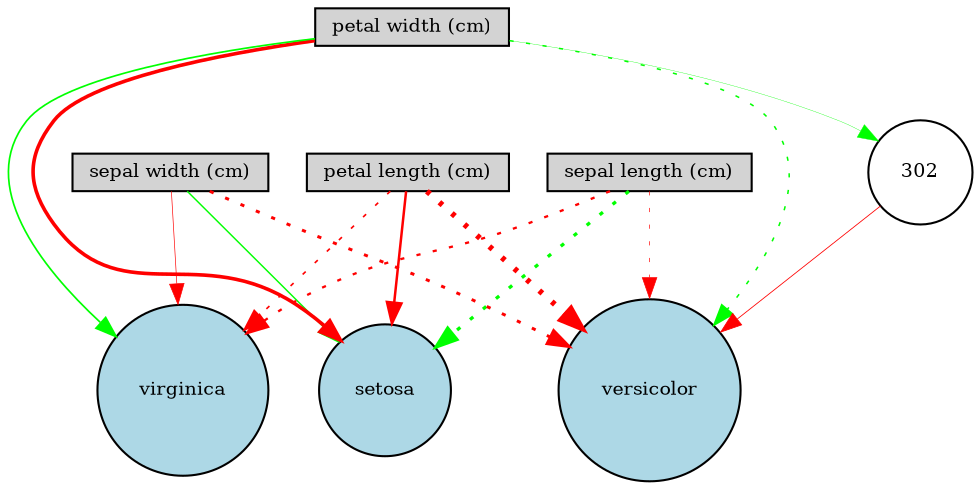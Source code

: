 digraph {
	node [fontsize=9 height=0.2 shape=circle width=0.2]
	"sepal length (cm)" [fillcolor=lightgray shape=box style=filled]
	"sepal width (cm)" [fillcolor=lightgray shape=box style=filled]
	"petal length (cm)" [fillcolor=lightgray shape=box style=filled]
	"petal width (cm)" [fillcolor=lightgray shape=box style=filled]
	setosa [fillcolor=lightblue style=filled]
	versicolor [fillcolor=lightblue style=filled]
	virginica [fillcolor=lightblue style=filled]
	302 [fillcolor=white style=filled]
	"sepal length (cm)" -> setosa [color=green penwidth=1.5879240750794557 style=dotted]
	"sepal length (cm)" -> versicolor [color=red penwidth=0.32685695916901003 style=dotted]
	"sepal length (cm)" -> virginica [color=red penwidth=1.1111570364334604 style=dotted]
	"sepal width (cm)" -> setosa [color=green penwidth=0.6912432258017096 style=solid]
	"sepal width (cm)" -> versicolor [color=red penwidth=1.4355060685959589 style=dotted]
	"sepal width (cm)" -> virginica [color=red penwidth=0.3202411434310227 style=solid]
	"petal length (cm)" -> setosa [color=red penwidth=1.20461432173165 style=solid]
	"petal length (cm)" -> versicolor [color=red penwidth=2.702776530827199 style=dotted]
	"petal length (cm)" -> virginica [color=red penwidth=0.7968271727954752 style=dotted]
	"petal width (cm)" -> setosa [color=red penwidth=1.7386523641169838 style=solid]
	"petal width (cm)" -> versicolor [color=green penwidth=0.73869999871396 style=dotted]
	"petal width (cm)" -> virginica [color=green penwidth=0.8185551645392076 style=solid]
	"petal width (cm)" -> 302 [color=green penwidth=0.16446499082858573 style=solid]
	302 -> versicolor [color=red penwidth=0.39530993989384877 style=solid]
}
